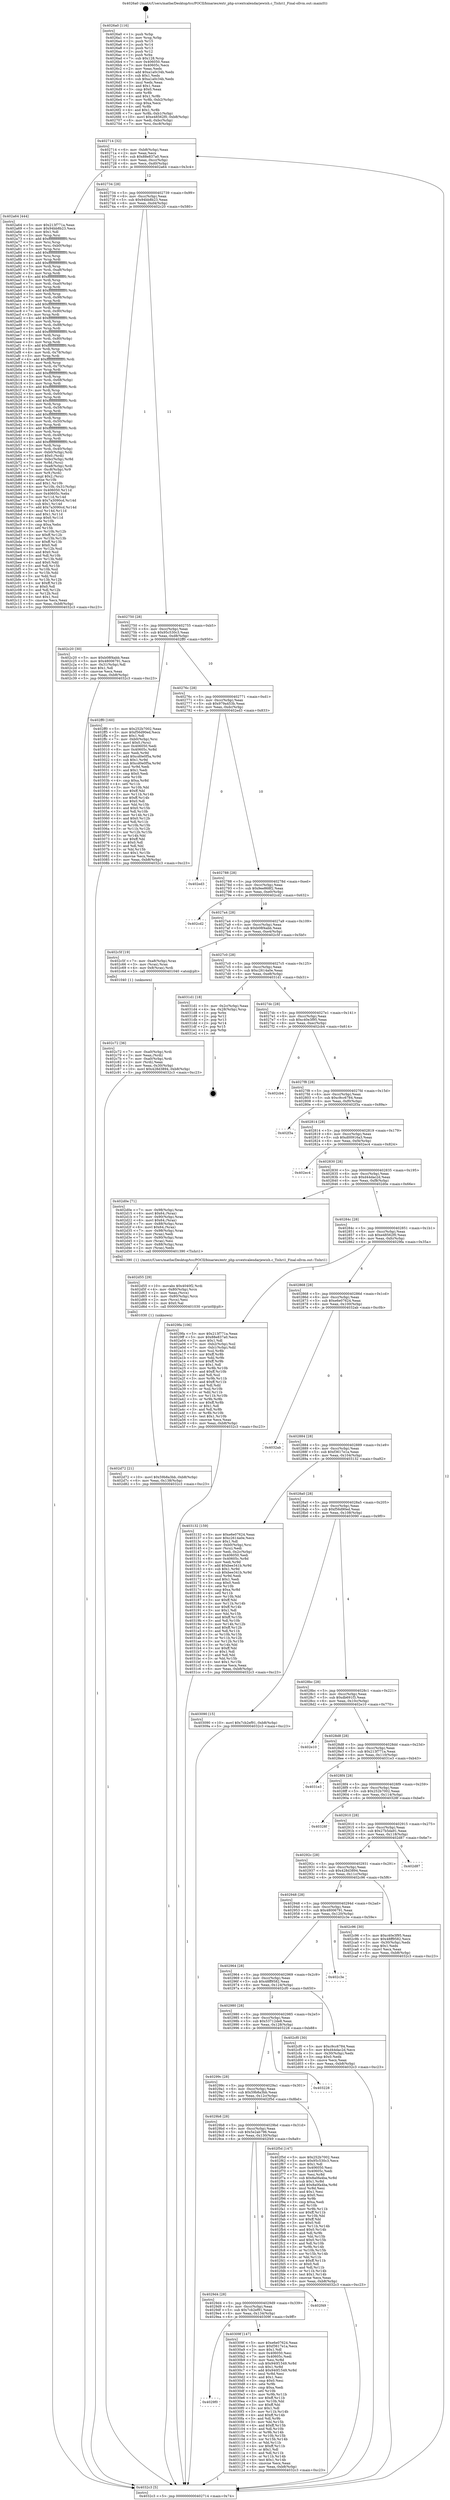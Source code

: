 digraph "0x4026a0" {
  label = "0x4026a0 (/mnt/c/Users/mathe/Desktop/tcc/POCII/binaries/extr_php-srcextcalendarjewish.c_Tishri1_Final-ollvm.out::main(0))"
  labelloc = "t"
  node[shape=record]

  Entry [label="",width=0.3,height=0.3,shape=circle,fillcolor=black,style=filled]
  "0x402714" [label="{
     0x402714 [32]\l
     | [instrs]\l
     &nbsp;&nbsp;0x402714 \<+6\>: mov -0xb8(%rbp),%eax\l
     &nbsp;&nbsp;0x40271a \<+2\>: mov %eax,%ecx\l
     &nbsp;&nbsp;0x40271c \<+6\>: sub $0x88e837a0,%ecx\l
     &nbsp;&nbsp;0x402722 \<+6\>: mov %eax,-0xcc(%rbp)\l
     &nbsp;&nbsp;0x402728 \<+6\>: mov %ecx,-0xd0(%rbp)\l
     &nbsp;&nbsp;0x40272e \<+6\>: je 0000000000402a64 \<main+0x3c4\>\l
  }"]
  "0x402a64" [label="{
     0x402a64 [444]\l
     | [instrs]\l
     &nbsp;&nbsp;0x402a64 \<+5\>: mov $0x213f771a,%eax\l
     &nbsp;&nbsp;0x402a69 \<+5\>: mov $0x94bb8b23,%ecx\l
     &nbsp;&nbsp;0x402a6e \<+2\>: mov $0x1,%dl\l
     &nbsp;&nbsp;0x402a70 \<+3\>: mov %rsp,%rsi\l
     &nbsp;&nbsp;0x402a73 \<+4\>: add $0xfffffffffffffff0,%rsi\l
     &nbsp;&nbsp;0x402a77 \<+3\>: mov %rsi,%rsp\l
     &nbsp;&nbsp;0x402a7a \<+7\>: mov %rsi,-0xb0(%rbp)\l
     &nbsp;&nbsp;0x402a81 \<+3\>: mov %rsp,%rsi\l
     &nbsp;&nbsp;0x402a84 \<+4\>: add $0xfffffffffffffff0,%rsi\l
     &nbsp;&nbsp;0x402a88 \<+3\>: mov %rsi,%rsp\l
     &nbsp;&nbsp;0x402a8b \<+3\>: mov %rsp,%rdi\l
     &nbsp;&nbsp;0x402a8e \<+4\>: add $0xfffffffffffffff0,%rdi\l
     &nbsp;&nbsp;0x402a92 \<+3\>: mov %rdi,%rsp\l
     &nbsp;&nbsp;0x402a95 \<+7\>: mov %rdi,-0xa8(%rbp)\l
     &nbsp;&nbsp;0x402a9c \<+3\>: mov %rsp,%rdi\l
     &nbsp;&nbsp;0x402a9f \<+4\>: add $0xfffffffffffffff0,%rdi\l
     &nbsp;&nbsp;0x402aa3 \<+3\>: mov %rdi,%rsp\l
     &nbsp;&nbsp;0x402aa6 \<+7\>: mov %rdi,-0xa0(%rbp)\l
     &nbsp;&nbsp;0x402aad \<+3\>: mov %rsp,%rdi\l
     &nbsp;&nbsp;0x402ab0 \<+4\>: add $0xfffffffffffffff0,%rdi\l
     &nbsp;&nbsp;0x402ab4 \<+3\>: mov %rdi,%rsp\l
     &nbsp;&nbsp;0x402ab7 \<+7\>: mov %rdi,-0x98(%rbp)\l
     &nbsp;&nbsp;0x402abe \<+3\>: mov %rsp,%rdi\l
     &nbsp;&nbsp;0x402ac1 \<+4\>: add $0xfffffffffffffff0,%rdi\l
     &nbsp;&nbsp;0x402ac5 \<+3\>: mov %rdi,%rsp\l
     &nbsp;&nbsp;0x402ac8 \<+7\>: mov %rdi,-0x90(%rbp)\l
     &nbsp;&nbsp;0x402acf \<+3\>: mov %rsp,%rdi\l
     &nbsp;&nbsp;0x402ad2 \<+4\>: add $0xfffffffffffffff0,%rdi\l
     &nbsp;&nbsp;0x402ad6 \<+3\>: mov %rdi,%rsp\l
     &nbsp;&nbsp;0x402ad9 \<+7\>: mov %rdi,-0x88(%rbp)\l
     &nbsp;&nbsp;0x402ae0 \<+3\>: mov %rsp,%rdi\l
     &nbsp;&nbsp;0x402ae3 \<+4\>: add $0xfffffffffffffff0,%rdi\l
     &nbsp;&nbsp;0x402ae7 \<+3\>: mov %rdi,%rsp\l
     &nbsp;&nbsp;0x402aea \<+4\>: mov %rdi,-0x80(%rbp)\l
     &nbsp;&nbsp;0x402aee \<+3\>: mov %rsp,%rdi\l
     &nbsp;&nbsp;0x402af1 \<+4\>: add $0xfffffffffffffff0,%rdi\l
     &nbsp;&nbsp;0x402af5 \<+3\>: mov %rdi,%rsp\l
     &nbsp;&nbsp;0x402af8 \<+4\>: mov %rdi,-0x78(%rbp)\l
     &nbsp;&nbsp;0x402afc \<+3\>: mov %rsp,%rdi\l
     &nbsp;&nbsp;0x402aff \<+4\>: add $0xfffffffffffffff0,%rdi\l
     &nbsp;&nbsp;0x402b03 \<+3\>: mov %rdi,%rsp\l
     &nbsp;&nbsp;0x402b06 \<+4\>: mov %rdi,-0x70(%rbp)\l
     &nbsp;&nbsp;0x402b0a \<+3\>: mov %rsp,%rdi\l
     &nbsp;&nbsp;0x402b0d \<+4\>: add $0xfffffffffffffff0,%rdi\l
     &nbsp;&nbsp;0x402b11 \<+3\>: mov %rdi,%rsp\l
     &nbsp;&nbsp;0x402b14 \<+4\>: mov %rdi,-0x68(%rbp)\l
     &nbsp;&nbsp;0x402b18 \<+3\>: mov %rsp,%rdi\l
     &nbsp;&nbsp;0x402b1b \<+4\>: add $0xfffffffffffffff0,%rdi\l
     &nbsp;&nbsp;0x402b1f \<+3\>: mov %rdi,%rsp\l
     &nbsp;&nbsp;0x402b22 \<+4\>: mov %rdi,-0x60(%rbp)\l
     &nbsp;&nbsp;0x402b26 \<+3\>: mov %rsp,%rdi\l
     &nbsp;&nbsp;0x402b29 \<+4\>: add $0xfffffffffffffff0,%rdi\l
     &nbsp;&nbsp;0x402b2d \<+3\>: mov %rdi,%rsp\l
     &nbsp;&nbsp;0x402b30 \<+4\>: mov %rdi,-0x58(%rbp)\l
     &nbsp;&nbsp;0x402b34 \<+3\>: mov %rsp,%rdi\l
     &nbsp;&nbsp;0x402b37 \<+4\>: add $0xfffffffffffffff0,%rdi\l
     &nbsp;&nbsp;0x402b3b \<+3\>: mov %rdi,%rsp\l
     &nbsp;&nbsp;0x402b3e \<+4\>: mov %rdi,-0x50(%rbp)\l
     &nbsp;&nbsp;0x402b42 \<+3\>: mov %rsp,%rdi\l
     &nbsp;&nbsp;0x402b45 \<+4\>: add $0xfffffffffffffff0,%rdi\l
     &nbsp;&nbsp;0x402b49 \<+3\>: mov %rdi,%rsp\l
     &nbsp;&nbsp;0x402b4c \<+4\>: mov %rdi,-0x48(%rbp)\l
     &nbsp;&nbsp;0x402b50 \<+3\>: mov %rsp,%rdi\l
     &nbsp;&nbsp;0x402b53 \<+4\>: add $0xfffffffffffffff0,%rdi\l
     &nbsp;&nbsp;0x402b57 \<+3\>: mov %rdi,%rsp\l
     &nbsp;&nbsp;0x402b5a \<+4\>: mov %rdi,-0x40(%rbp)\l
     &nbsp;&nbsp;0x402b5e \<+7\>: mov -0xb0(%rbp),%rdi\l
     &nbsp;&nbsp;0x402b65 \<+6\>: movl $0x0,(%rdi)\l
     &nbsp;&nbsp;0x402b6b \<+7\>: mov -0xbc(%rbp),%r8d\l
     &nbsp;&nbsp;0x402b72 \<+3\>: mov %r8d,(%rsi)\l
     &nbsp;&nbsp;0x402b75 \<+7\>: mov -0xa8(%rbp),%rdi\l
     &nbsp;&nbsp;0x402b7c \<+7\>: mov -0xc8(%rbp),%r9\l
     &nbsp;&nbsp;0x402b83 \<+3\>: mov %r9,(%rdi)\l
     &nbsp;&nbsp;0x402b86 \<+3\>: cmpl $0x2,(%rsi)\l
     &nbsp;&nbsp;0x402b89 \<+4\>: setne %r10b\l
     &nbsp;&nbsp;0x402b8d \<+4\>: and $0x1,%r10b\l
     &nbsp;&nbsp;0x402b91 \<+4\>: mov %r10b,-0x31(%rbp)\l
     &nbsp;&nbsp;0x402b95 \<+8\>: mov 0x406050,%r11d\l
     &nbsp;&nbsp;0x402b9d \<+7\>: mov 0x40605c,%ebx\l
     &nbsp;&nbsp;0x402ba4 \<+3\>: mov %r11d,%r14d\l
     &nbsp;&nbsp;0x402ba7 \<+7\>: sub $0x7a3090cd,%r14d\l
     &nbsp;&nbsp;0x402bae \<+4\>: sub $0x1,%r14d\l
     &nbsp;&nbsp;0x402bb2 \<+7\>: add $0x7a3090cd,%r14d\l
     &nbsp;&nbsp;0x402bb9 \<+4\>: imul %r14d,%r11d\l
     &nbsp;&nbsp;0x402bbd \<+4\>: and $0x1,%r11d\l
     &nbsp;&nbsp;0x402bc1 \<+4\>: cmp $0x0,%r11d\l
     &nbsp;&nbsp;0x402bc5 \<+4\>: sete %r10b\l
     &nbsp;&nbsp;0x402bc9 \<+3\>: cmp $0xa,%ebx\l
     &nbsp;&nbsp;0x402bcc \<+4\>: setl %r15b\l
     &nbsp;&nbsp;0x402bd0 \<+3\>: mov %r10b,%r12b\l
     &nbsp;&nbsp;0x402bd3 \<+4\>: xor $0xff,%r12b\l
     &nbsp;&nbsp;0x402bd7 \<+3\>: mov %r15b,%r13b\l
     &nbsp;&nbsp;0x402bda \<+4\>: xor $0xff,%r13b\l
     &nbsp;&nbsp;0x402bde \<+3\>: xor $0x0,%dl\l
     &nbsp;&nbsp;0x402be1 \<+3\>: mov %r12b,%sil\l
     &nbsp;&nbsp;0x402be4 \<+4\>: and $0x0,%sil\l
     &nbsp;&nbsp;0x402be8 \<+3\>: and %dl,%r10b\l
     &nbsp;&nbsp;0x402beb \<+3\>: mov %r13b,%dil\l
     &nbsp;&nbsp;0x402bee \<+4\>: and $0x0,%dil\l
     &nbsp;&nbsp;0x402bf2 \<+3\>: and %dl,%r15b\l
     &nbsp;&nbsp;0x402bf5 \<+3\>: or %r10b,%sil\l
     &nbsp;&nbsp;0x402bf8 \<+3\>: or %r15b,%dil\l
     &nbsp;&nbsp;0x402bfb \<+3\>: xor %dil,%sil\l
     &nbsp;&nbsp;0x402bfe \<+3\>: or %r13b,%r12b\l
     &nbsp;&nbsp;0x402c01 \<+4\>: xor $0xff,%r12b\l
     &nbsp;&nbsp;0x402c05 \<+3\>: or $0x0,%dl\l
     &nbsp;&nbsp;0x402c08 \<+3\>: and %dl,%r12b\l
     &nbsp;&nbsp;0x402c0b \<+3\>: or %r12b,%sil\l
     &nbsp;&nbsp;0x402c0e \<+4\>: test $0x1,%sil\l
     &nbsp;&nbsp;0x402c12 \<+3\>: cmovne %ecx,%eax\l
     &nbsp;&nbsp;0x402c15 \<+6\>: mov %eax,-0xb8(%rbp)\l
     &nbsp;&nbsp;0x402c1b \<+5\>: jmp 00000000004032c3 \<main+0xc23\>\l
  }"]
  "0x402734" [label="{
     0x402734 [28]\l
     | [instrs]\l
     &nbsp;&nbsp;0x402734 \<+5\>: jmp 0000000000402739 \<main+0x99\>\l
     &nbsp;&nbsp;0x402739 \<+6\>: mov -0xcc(%rbp),%eax\l
     &nbsp;&nbsp;0x40273f \<+5\>: sub $0x94bb8b23,%eax\l
     &nbsp;&nbsp;0x402744 \<+6\>: mov %eax,-0xd4(%rbp)\l
     &nbsp;&nbsp;0x40274a \<+6\>: je 0000000000402c20 \<main+0x580\>\l
  }"]
  Exit [label="",width=0.3,height=0.3,shape=circle,fillcolor=black,style=filled,peripheries=2]
  "0x402c20" [label="{
     0x402c20 [30]\l
     | [instrs]\l
     &nbsp;&nbsp;0x402c20 \<+5\>: mov $0xb08f4abb,%eax\l
     &nbsp;&nbsp;0x402c25 \<+5\>: mov $0x48006791,%ecx\l
     &nbsp;&nbsp;0x402c2a \<+3\>: mov -0x31(%rbp),%dl\l
     &nbsp;&nbsp;0x402c2d \<+3\>: test $0x1,%dl\l
     &nbsp;&nbsp;0x402c30 \<+3\>: cmovne %ecx,%eax\l
     &nbsp;&nbsp;0x402c33 \<+6\>: mov %eax,-0xb8(%rbp)\l
     &nbsp;&nbsp;0x402c39 \<+5\>: jmp 00000000004032c3 \<main+0xc23\>\l
  }"]
  "0x402750" [label="{
     0x402750 [28]\l
     | [instrs]\l
     &nbsp;&nbsp;0x402750 \<+5\>: jmp 0000000000402755 \<main+0xb5\>\l
     &nbsp;&nbsp;0x402755 \<+6\>: mov -0xcc(%rbp),%eax\l
     &nbsp;&nbsp;0x40275b \<+5\>: sub $0x95c530c3,%eax\l
     &nbsp;&nbsp;0x402760 \<+6\>: mov %eax,-0xd8(%rbp)\l
     &nbsp;&nbsp;0x402766 \<+6\>: je 0000000000402ff0 \<main+0x950\>\l
  }"]
  "0x4029f0" [label="{
     0x4029f0\l
  }", style=dashed]
  "0x402ff0" [label="{
     0x402ff0 [160]\l
     | [instrs]\l
     &nbsp;&nbsp;0x402ff0 \<+5\>: mov $0x252b7002,%eax\l
     &nbsp;&nbsp;0x402ff5 \<+5\>: mov $0xf56d90ed,%ecx\l
     &nbsp;&nbsp;0x402ffa \<+2\>: mov $0x1,%dl\l
     &nbsp;&nbsp;0x402ffc \<+7\>: mov -0xb0(%rbp),%rsi\l
     &nbsp;&nbsp;0x403003 \<+6\>: movl $0x0,(%rsi)\l
     &nbsp;&nbsp;0x403009 \<+7\>: mov 0x406050,%edi\l
     &nbsp;&nbsp;0x403010 \<+8\>: mov 0x40605c,%r8d\l
     &nbsp;&nbsp;0x403018 \<+3\>: mov %edi,%r9d\l
     &nbsp;&nbsp;0x40301b \<+7\>: add $0xcd0e0f5a,%r9d\l
     &nbsp;&nbsp;0x403022 \<+4\>: sub $0x1,%r9d\l
     &nbsp;&nbsp;0x403026 \<+7\>: sub $0xcd0e0f5a,%r9d\l
     &nbsp;&nbsp;0x40302d \<+4\>: imul %r9d,%edi\l
     &nbsp;&nbsp;0x403031 \<+3\>: and $0x1,%edi\l
     &nbsp;&nbsp;0x403034 \<+3\>: cmp $0x0,%edi\l
     &nbsp;&nbsp;0x403037 \<+4\>: sete %r10b\l
     &nbsp;&nbsp;0x40303b \<+4\>: cmp $0xa,%r8d\l
     &nbsp;&nbsp;0x40303f \<+4\>: setl %r11b\l
     &nbsp;&nbsp;0x403043 \<+3\>: mov %r10b,%bl\l
     &nbsp;&nbsp;0x403046 \<+3\>: xor $0xff,%bl\l
     &nbsp;&nbsp;0x403049 \<+3\>: mov %r11b,%r14b\l
     &nbsp;&nbsp;0x40304c \<+4\>: xor $0xff,%r14b\l
     &nbsp;&nbsp;0x403050 \<+3\>: xor $0x0,%dl\l
     &nbsp;&nbsp;0x403053 \<+3\>: mov %bl,%r15b\l
     &nbsp;&nbsp;0x403056 \<+4\>: and $0x0,%r15b\l
     &nbsp;&nbsp;0x40305a \<+3\>: and %dl,%r10b\l
     &nbsp;&nbsp;0x40305d \<+3\>: mov %r14b,%r12b\l
     &nbsp;&nbsp;0x403060 \<+4\>: and $0x0,%r12b\l
     &nbsp;&nbsp;0x403064 \<+3\>: and %dl,%r11b\l
     &nbsp;&nbsp;0x403067 \<+3\>: or %r10b,%r15b\l
     &nbsp;&nbsp;0x40306a \<+3\>: or %r11b,%r12b\l
     &nbsp;&nbsp;0x40306d \<+3\>: xor %r12b,%r15b\l
     &nbsp;&nbsp;0x403070 \<+3\>: or %r14b,%bl\l
     &nbsp;&nbsp;0x403073 \<+3\>: xor $0xff,%bl\l
     &nbsp;&nbsp;0x403076 \<+3\>: or $0x0,%dl\l
     &nbsp;&nbsp;0x403079 \<+2\>: and %dl,%bl\l
     &nbsp;&nbsp;0x40307b \<+3\>: or %bl,%r15b\l
     &nbsp;&nbsp;0x40307e \<+4\>: test $0x1,%r15b\l
     &nbsp;&nbsp;0x403082 \<+3\>: cmovne %ecx,%eax\l
     &nbsp;&nbsp;0x403085 \<+6\>: mov %eax,-0xb8(%rbp)\l
     &nbsp;&nbsp;0x40308b \<+5\>: jmp 00000000004032c3 \<main+0xc23\>\l
  }"]
  "0x40276c" [label="{
     0x40276c [28]\l
     | [instrs]\l
     &nbsp;&nbsp;0x40276c \<+5\>: jmp 0000000000402771 \<main+0xd1\>\l
     &nbsp;&nbsp;0x402771 \<+6\>: mov -0xcc(%rbp),%eax\l
     &nbsp;&nbsp;0x402777 \<+5\>: sub $0x979a453b,%eax\l
     &nbsp;&nbsp;0x40277c \<+6\>: mov %eax,-0xdc(%rbp)\l
     &nbsp;&nbsp;0x402782 \<+6\>: je 0000000000402ed3 \<main+0x833\>\l
  }"]
  "0x40309f" [label="{
     0x40309f [147]\l
     | [instrs]\l
     &nbsp;&nbsp;0x40309f \<+5\>: mov $0xe6e07624,%eax\l
     &nbsp;&nbsp;0x4030a4 \<+5\>: mov $0xf3617e1a,%ecx\l
     &nbsp;&nbsp;0x4030a9 \<+2\>: mov $0x1,%dl\l
     &nbsp;&nbsp;0x4030ab \<+7\>: mov 0x406050,%esi\l
     &nbsp;&nbsp;0x4030b2 \<+7\>: mov 0x40605c,%edi\l
     &nbsp;&nbsp;0x4030b9 \<+3\>: mov %esi,%r8d\l
     &nbsp;&nbsp;0x4030bc \<+7\>: sub $0x940f1549,%r8d\l
     &nbsp;&nbsp;0x4030c3 \<+4\>: sub $0x1,%r8d\l
     &nbsp;&nbsp;0x4030c7 \<+7\>: add $0x940f1549,%r8d\l
     &nbsp;&nbsp;0x4030ce \<+4\>: imul %r8d,%esi\l
     &nbsp;&nbsp;0x4030d2 \<+3\>: and $0x1,%esi\l
     &nbsp;&nbsp;0x4030d5 \<+3\>: cmp $0x0,%esi\l
     &nbsp;&nbsp;0x4030d8 \<+4\>: sete %r9b\l
     &nbsp;&nbsp;0x4030dc \<+3\>: cmp $0xa,%edi\l
     &nbsp;&nbsp;0x4030df \<+4\>: setl %r10b\l
     &nbsp;&nbsp;0x4030e3 \<+3\>: mov %r9b,%r11b\l
     &nbsp;&nbsp;0x4030e6 \<+4\>: xor $0xff,%r11b\l
     &nbsp;&nbsp;0x4030ea \<+3\>: mov %r10b,%bl\l
     &nbsp;&nbsp;0x4030ed \<+3\>: xor $0xff,%bl\l
     &nbsp;&nbsp;0x4030f0 \<+3\>: xor $0x1,%dl\l
     &nbsp;&nbsp;0x4030f3 \<+3\>: mov %r11b,%r14b\l
     &nbsp;&nbsp;0x4030f6 \<+4\>: and $0xff,%r14b\l
     &nbsp;&nbsp;0x4030fa \<+3\>: and %dl,%r9b\l
     &nbsp;&nbsp;0x4030fd \<+3\>: mov %bl,%r15b\l
     &nbsp;&nbsp;0x403100 \<+4\>: and $0xff,%r15b\l
     &nbsp;&nbsp;0x403104 \<+3\>: and %dl,%r10b\l
     &nbsp;&nbsp;0x403107 \<+3\>: or %r9b,%r14b\l
     &nbsp;&nbsp;0x40310a \<+3\>: or %r10b,%r15b\l
     &nbsp;&nbsp;0x40310d \<+3\>: xor %r15b,%r14b\l
     &nbsp;&nbsp;0x403110 \<+3\>: or %bl,%r11b\l
     &nbsp;&nbsp;0x403113 \<+4\>: xor $0xff,%r11b\l
     &nbsp;&nbsp;0x403117 \<+3\>: or $0x1,%dl\l
     &nbsp;&nbsp;0x40311a \<+3\>: and %dl,%r11b\l
     &nbsp;&nbsp;0x40311d \<+3\>: or %r11b,%r14b\l
     &nbsp;&nbsp;0x403120 \<+4\>: test $0x1,%r14b\l
     &nbsp;&nbsp;0x403124 \<+3\>: cmovne %ecx,%eax\l
     &nbsp;&nbsp;0x403127 \<+6\>: mov %eax,-0xb8(%rbp)\l
     &nbsp;&nbsp;0x40312d \<+5\>: jmp 00000000004032c3 \<main+0xc23\>\l
  }"]
  "0x402ed3" [label="{
     0x402ed3\l
  }", style=dashed]
  "0x402788" [label="{
     0x402788 [28]\l
     | [instrs]\l
     &nbsp;&nbsp;0x402788 \<+5\>: jmp 000000000040278d \<main+0xed\>\l
     &nbsp;&nbsp;0x40278d \<+6\>: mov -0xcc(%rbp),%eax\l
     &nbsp;&nbsp;0x402793 \<+5\>: sub $0x9ee868f2,%eax\l
     &nbsp;&nbsp;0x402798 \<+6\>: mov %eax,-0xe0(%rbp)\l
     &nbsp;&nbsp;0x40279e \<+6\>: je 0000000000402cd2 \<main+0x632\>\l
  }"]
  "0x4029d4" [label="{
     0x4029d4 [28]\l
     | [instrs]\l
     &nbsp;&nbsp;0x4029d4 \<+5\>: jmp 00000000004029d9 \<main+0x339\>\l
     &nbsp;&nbsp;0x4029d9 \<+6\>: mov -0xcc(%rbp),%eax\l
     &nbsp;&nbsp;0x4029df \<+5\>: sub $0x7cb2ef91,%eax\l
     &nbsp;&nbsp;0x4029e4 \<+6\>: mov %eax,-0x134(%rbp)\l
     &nbsp;&nbsp;0x4029ea \<+6\>: je 000000000040309f \<main+0x9ff\>\l
  }"]
  "0x402cd2" [label="{
     0x402cd2\l
  }", style=dashed]
  "0x4027a4" [label="{
     0x4027a4 [28]\l
     | [instrs]\l
     &nbsp;&nbsp;0x4027a4 \<+5\>: jmp 00000000004027a9 \<main+0x109\>\l
     &nbsp;&nbsp;0x4027a9 \<+6\>: mov -0xcc(%rbp),%eax\l
     &nbsp;&nbsp;0x4027af \<+5\>: sub $0xb08f4abb,%eax\l
     &nbsp;&nbsp;0x4027b4 \<+6\>: mov %eax,-0xe4(%rbp)\l
     &nbsp;&nbsp;0x4027ba \<+6\>: je 0000000000402c5f \<main+0x5bf\>\l
  }"]
  "0x402f49" [label="{
     0x402f49\l
  }", style=dashed]
  "0x402c5f" [label="{
     0x402c5f [19]\l
     | [instrs]\l
     &nbsp;&nbsp;0x402c5f \<+7\>: mov -0xa8(%rbp),%rax\l
     &nbsp;&nbsp;0x402c66 \<+3\>: mov (%rax),%rax\l
     &nbsp;&nbsp;0x402c69 \<+4\>: mov 0x8(%rax),%rdi\l
     &nbsp;&nbsp;0x402c6d \<+5\>: call 0000000000401040 \<atoi@plt\>\l
     | [calls]\l
     &nbsp;&nbsp;0x401040 \{1\} (unknown)\l
  }"]
  "0x4027c0" [label="{
     0x4027c0 [28]\l
     | [instrs]\l
     &nbsp;&nbsp;0x4027c0 \<+5\>: jmp 00000000004027c5 \<main+0x125\>\l
     &nbsp;&nbsp;0x4027c5 \<+6\>: mov -0xcc(%rbp),%eax\l
     &nbsp;&nbsp;0x4027cb \<+5\>: sub $0xc2614a0e,%eax\l
     &nbsp;&nbsp;0x4027d0 \<+6\>: mov %eax,-0xe8(%rbp)\l
     &nbsp;&nbsp;0x4027d6 \<+6\>: je 00000000004031d1 \<main+0xb31\>\l
  }"]
  "0x4029b8" [label="{
     0x4029b8 [28]\l
     | [instrs]\l
     &nbsp;&nbsp;0x4029b8 \<+5\>: jmp 00000000004029bd \<main+0x31d\>\l
     &nbsp;&nbsp;0x4029bd \<+6\>: mov -0xcc(%rbp),%eax\l
     &nbsp;&nbsp;0x4029c3 \<+5\>: sub $0x5e2ab796,%eax\l
     &nbsp;&nbsp;0x4029c8 \<+6\>: mov %eax,-0x130(%rbp)\l
     &nbsp;&nbsp;0x4029ce \<+6\>: je 0000000000402f49 \<main+0x8a9\>\l
  }"]
  "0x4031d1" [label="{
     0x4031d1 [18]\l
     | [instrs]\l
     &nbsp;&nbsp;0x4031d1 \<+3\>: mov -0x2c(%rbp),%eax\l
     &nbsp;&nbsp;0x4031d4 \<+4\>: lea -0x28(%rbp),%rsp\l
     &nbsp;&nbsp;0x4031d8 \<+1\>: pop %rbx\l
     &nbsp;&nbsp;0x4031d9 \<+2\>: pop %r12\l
     &nbsp;&nbsp;0x4031db \<+2\>: pop %r13\l
     &nbsp;&nbsp;0x4031dd \<+2\>: pop %r14\l
     &nbsp;&nbsp;0x4031df \<+2\>: pop %r15\l
     &nbsp;&nbsp;0x4031e1 \<+1\>: pop %rbp\l
     &nbsp;&nbsp;0x4031e2 \<+1\>: ret\l
  }"]
  "0x4027dc" [label="{
     0x4027dc [28]\l
     | [instrs]\l
     &nbsp;&nbsp;0x4027dc \<+5\>: jmp 00000000004027e1 \<main+0x141\>\l
     &nbsp;&nbsp;0x4027e1 \<+6\>: mov -0xcc(%rbp),%eax\l
     &nbsp;&nbsp;0x4027e7 \<+5\>: sub $0xc40e3f95,%eax\l
     &nbsp;&nbsp;0x4027ec \<+6\>: mov %eax,-0xec(%rbp)\l
     &nbsp;&nbsp;0x4027f2 \<+6\>: je 0000000000402cb4 \<main+0x614\>\l
  }"]
  "0x402f5d" [label="{
     0x402f5d [147]\l
     | [instrs]\l
     &nbsp;&nbsp;0x402f5d \<+5\>: mov $0x252b7002,%eax\l
     &nbsp;&nbsp;0x402f62 \<+5\>: mov $0x95c530c3,%ecx\l
     &nbsp;&nbsp;0x402f67 \<+2\>: mov $0x1,%dl\l
     &nbsp;&nbsp;0x402f69 \<+7\>: mov 0x406050,%esi\l
     &nbsp;&nbsp;0x402f70 \<+7\>: mov 0x40605c,%edi\l
     &nbsp;&nbsp;0x402f77 \<+3\>: mov %esi,%r8d\l
     &nbsp;&nbsp;0x402f7a \<+7\>: sub $0x8a0fa4ba,%r8d\l
     &nbsp;&nbsp;0x402f81 \<+4\>: sub $0x1,%r8d\l
     &nbsp;&nbsp;0x402f85 \<+7\>: add $0x8a0fa4ba,%r8d\l
     &nbsp;&nbsp;0x402f8c \<+4\>: imul %r8d,%esi\l
     &nbsp;&nbsp;0x402f90 \<+3\>: and $0x1,%esi\l
     &nbsp;&nbsp;0x402f93 \<+3\>: cmp $0x0,%esi\l
     &nbsp;&nbsp;0x402f96 \<+4\>: sete %r9b\l
     &nbsp;&nbsp;0x402f9a \<+3\>: cmp $0xa,%edi\l
     &nbsp;&nbsp;0x402f9d \<+4\>: setl %r10b\l
     &nbsp;&nbsp;0x402fa1 \<+3\>: mov %r9b,%r11b\l
     &nbsp;&nbsp;0x402fa4 \<+4\>: xor $0xff,%r11b\l
     &nbsp;&nbsp;0x402fa8 \<+3\>: mov %r10b,%bl\l
     &nbsp;&nbsp;0x402fab \<+3\>: xor $0xff,%bl\l
     &nbsp;&nbsp;0x402fae \<+3\>: xor $0x0,%dl\l
     &nbsp;&nbsp;0x402fb1 \<+3\>: mov %r11b,%r14b\l
     &nbsp;&nbsp;0x402fb4 \<+4\>: and $0x0,%r14b\l
     &nbsp;&nbsp;0x402fb8 \<+3\>: and %dl,%r9b\l
     &nbsp;&nbsp;0x402fbb \<+3\>: mov %bl,%r15b\l
     &nbsp;&nbsp;0x402fbe \<+4\>: and $0x0,%r15b\l
     &nbsp;&nbsp;0x402fc2 \<+3\>: and %dl,%r10b\l
     &nbsp;&nbsp;0x402fc5 \<+3\>: or %r9b,%r14b\l
     &nbsp;&nbsp;0x402fc8 \<+3\>: or %r10b,%r15b\l
     &nbsp;&nbsp;0x402fcb \<+3\>: xor %r15b,%r14b\l
     &nbsp;&nbsp;0x402fce \<+3\>: or %bl,%r11b\l
     &nbsp;&nbsp;0x402fd1 \<+4\>: xor $0xff,%r11b\l
     &nbsp;&nbsp;0x402fd5 \<+3\>: or $0x0,%dl\l
     &nbsp;&nbsp;0x402fd8 \<+3\>: and %dl,%r11b\l
     &nbsp;&nbsp;0x402fdb \<+3\>: or %r11b,%r14b\l
     &nbsp;&nbsp;0x402fde \<+4\>: test $0x1,%r14b\l
     &nbsp;&nbsp;0x402fe2 \<+3\>: cmovne %ecx,%eax\l
     &nbsp;&nbsp;0x402fe5 \<+6\>: mov %eax,-0xb8(%rbp)\l
     &nbsp;&nbsp;0x402feb \<+5\>: jmp 00000000004032c3 \<main+0xc23\>\l
  }"]
  "0x402cb4" [label="{
     0x402cb4\l
  }", style=dashed]
  "0x4027f8" [label="{
     0x4027f8 [28]\l
     | [instrs]\l
     &nbsp;&nbsp;0x4027f8 \<+5\>: jmp 00000000004027fd \<main+0x15d\>\l
     &nbsp;&nbsp;0x4027fd \<+6\>: mov -0xcc(%rbp),%eax\l
     &nbsp;&nbsp;0x402803 \<+5\>: sub $0xc9cc6784,%eax\l
     &nbsp;&nbsp;0x402808 \<+6\>: mov %eax,-0xf0(%rbp)\l
     &nbsp;&nbsp;0x40280e \<+6\>: je 0000000000402f3a \<main+0x89a\>\l
  }"]
  "0x40299c" [label="{
     0x40299c [28]\l
     | [instrs]\l
     &nbsp;&nbsp;0x40299c \<+5\>: jmp 00000000004029a1 \<main+0x301\>\l
     &nbsp;&nbsp;0x4029a1 \<+6\>: mov -0xcc(%rbp),%eax\l
     &nbsp;&nbsp;0x4029a7 \<+5\>: sub $0x59b8a3bb,%eax\l
     &nbsp;&nbsp;0x4029ac \<+6\>: mov %eax,-0x12c(%rbp)\l
     &nbsp;&nbsp;0x4029b2 \<+6\>: je 0000000000402f5d \<main+0x8bd\>\l
  }"]
  "0x402f3a" [label="{
     0x402f3a\l
  }", style=dashed]
  "0x402814" [label="{
     0x402814 [28]\l
     | [instrs]\l
     &nbsp;&nbsp;0x402814 \<+5\>: jmp 0000000000402819 \<main+0x179\>\l
     &nbsp;&nbsp;0x402819 \<+6\>: mov -0xcc(%rbp),%eax\l
     &nbsp;&nbsp;0x40281f \<+5\>: sub $0xd00916a3,%eax\l
     &nbsp;&nbsp;0x402824 \<+6\>: mov %eax,-0xf4(%rbp)\l
     &nbsp;&nbsp;0x40282a \<+6\>: je 0000000000402ec4 \<main+0x824\>\l
  }"]
  "0x403228" [label="{
     0x403228\l
  }", style=dashed]
  "0x402ec4" [label="{
     0x402ec4\l
  }", style=dashed]
  "0x402830" [label="{
     0x402830 [28]\l
     | [instrs]\l
     &nbsp;&nbsp;0x402830 \<+5\>: jmp 0000000000402835 \<main+0x195\>\l
     &nbsp;&nbsp;0x402835 \<+6\>: mov -0xcc(%rbp),%eax\l
     &nbsp;&nbsp;0x40283b \<+5\>: sub $0xd44dac2d,%eax\l
     &nbsp;&nbsp;0x402840 \<+6\>: mov %eax,-0xf8(%rbp)\l
     &nbsp;&nbsp;0x402846 \<+6\>: je 0000000000402d0e \<main+0x66e\>\l
  }"]
  "0x402d72" [label="{
     0x402d72 [21]\l
     | [instrs]\l
     &nbsp;&nbsp;0x402d72 \<+10\>: movl $0x59b8a3bb,-0xb8(%rbp)\l
     &nbsp;&nbsp;0x402d7c \<+6\>: mov %eax,-0x138(%rbp)\l
     &nbsp;&nbsp;0x402d82 \<+5\>: jmp 00000000004032c3 \<main+0xc23\>\l
  }"]
  "0x402d0e" [label="{
     0x402d0e [71]\l
     | [instrs]\l
     &nbsp;&nbsp;0x402d0e \<+7\>: mov -0x98(%rbp),%rax\l
     &nbsp;&nbsp;0x402d15 \<+6\>: movl $0x64,(%rax)\l
     &nbsp;&nbsp;0x402d1b \<+7\>: mov -0x90(%rbp),%rax\l
     &nbsp;&nbsp;0x402d22 \<+6\>: movl $0x64,(%rax)\l
     &nbsp;&nbsp;0x402d28 \<+7\>: mov -0x88(%rbp),%rax\l
     &nbsp;&nbsp;0x402d2f \<+6\>: movl $0x64,(%rax)\l
     &nbsp;&nbsp;0x402d35 \<+7\>: mov -0x98(%rbp),%rax\l
     &nbsp;&nbsp;0x402d3c \<+2\>: mov (%rax),%edi\l
     &nbsp;&nbsp;0x402d3e \<+7\>: mov -0x90(%rbp),%rax\l
     &nbsp;&nbsp;0x402d45 \<+2\>: mov (%rax),%esi\l
     &nbsp;&nbsp;0x402d47 \<+7\>: mov -0x88(%rbp),%rax\l
     &nbsp;&nbsp;0x402d4e \<+2\>: mov (%rax),%edx\l
     &nbsp;&nbsp;0x402d50 \<+5\>: call 0000000000401390 \<Tishri1\>\l
     | [calls]\l
     &nbsp;&nbsp;0x401390 \{1\} (/mnt/c/Users/mathe/Desktop/tcc/POCII/binaries/extr_php-srcextcalendarjewish.c_Tishri1_Final-ollvm.out::Tishri1)\l
  }"]
  "0x40284c" [label="{
     0x40284c [28]\l
     | [instrs]\l
     &nbsp;&nbsp;0x40284c \<+5\>: jmp 0000000000402851 \<main+0x1b1\>\l
     &nbsp;&nbsp;0x402851 \<+6\>: mov -0xcc(%rbp),%eax\l
     &nbsp;&nbsp;0x402857 \<+5\>: sub $0xe48562f0,%eax\l
     &nbsp;&nbsp;0x40285c \<+6\>: mov %eax,-0xfc(%rbp)\l
     &nbsp;&nbsp;0x402862 \<+6\>: je 00000000004029fa \<main+0x35a\>\l
  }"]
  "0x402d55" [label="{
     0x402d55 [29]\l
     | [instrs]\l
     &nbsp;&nbsp;0x402d55 \<+10\>: movabs $0x4040f2,%rdi\l
     &nbsp;&nbsp;0x402d5f \<+4\>: mov -0x80(%rbp),%rcx\l
     &nbsp;&nbsp;0x402d63 \<+2\>: mov %eax,(%rcx)\l
     &nbsp;&nbsp;0x402d65 \<+4\>: mov -0x80(%rbp),%rcx\l
     &nbsp;&nbsp;0x402d69 \<+2\>: mov (%rcx),%esi\l
     &nbsp;&nbsp;0x402d6b \<+2\>: mov $0x0,%al\l
     &nbsp;&nbsp;0x402d6d \<+5\>: call 0000000000401030 \<printf@plt\>\l
     | [calls]\l
     &nbsp;&nbsp;0x401030 \{1\} (unknown)\l
  }"]
  "0x4029fa" [label="{
     0x4029fa [106]\l
     | [instrs]\l
     &nbsp;&nbsp;0x4029fa \<+5\>: mov $0x213f771a,%eax\l
     &nbsp;&nbsp;0x4029ff \<+5\>: mov $0x88e837a0,%ecx\l
     &nbsp;&nbsp;0x402a04 \<+2\>: mov $0x1,%dl\l
     &nbsp;&nbsp;0x402a06 \<+7\>: mov -0xb2(%rbp),%sil\l
     &nbsp;&nbsp;0x402a0d \<+7\>: mov -0xb1(%rbp),%dil\l
     &nbsp;&nbsp;0x402a14 \<+3\>: mov %sil,%r8b\l
     &nbsp;&nbsp;0x402a17 \<+4\>: xor $0xff,%r8b\l
     &nbsp;&nbsp;0x402a1b \<+3\>: mov %dil,%r9b\l
     &nbsp;&nbsp;0x402a1e \<+4\>: xor $0xff,%r9b\l
     &nbsp;&nbsp;0x402a22 \<+3\>: xor $0x1,%dl\l
     &nbsp;&nbsp;0x402a25 \<+3\>: mov %r8b,%r10b\l
     &nbsp;&nbsp;0x402a28 \<+4\>: and $0xff,%r10b\l
     &nbsp;&nbsp;0x402a2c \<+3\>: and %dl,%sil\l
     &nbsp;&nbsp;0x402a2f \<+3\>: mov %r9b,%r11b\l
     &nbsp;&nbsp;0x402a32 \<+4\>: and $0xff,%r11b\l
     &nbsp;&nbsp;0x402a36 \<+3\>: and %dl,%dil\l
     &nbsp;&nbsp;0x402a39 \<+3\>: or %sil,%r10b\l
     &nbsp;&nbsp;0x402a3c \<+3\>: or %dil,%r11b\l
     &nbsp;&nbsp;0x402a3f \<+3\>: xor %r11b,%r10b\l
     &nbsp;&nbsp;0x402a42 \<+3\>: or %r9b,%r8b\l
     &nbsp;&nbsp;0x402a45 \<+4\>: xor $0xff,%r8b\l
     &nbsp;&nbsp;0x402a49 \<+3\>: or $0x1,%dl\l
     &nbsp;&nbsp;0x402a4c \<+3\>: and %dl,%r8b\l
     &nbsp;&nbsp;0x402a4f \<+3\>: or %r8b,%r10b\l
     &nbsp;&nbsp;0x402a52 \<+4\>: test $0x1,%r10b\l
     &nbsp;&nbsp;0x402a56 \<+3\>: cmovne %ecx,%eax\l
     &nbsp;&nbsp;0x402a59 \<+6\>: mov %eax,-0xb8(%rbp)\l
     &nbsp;&nbsp;0x402a5f \<+5\>: jmp 00000000004032c3 \<main+0xc23\>\l
  }"]
  "0x402868" [label="{
     0x402868 [28]\l
     | [instrs]\l
     &nbsp;&nbsp;0x402868 \<+5\>: jmp 000000000040286d \<main+0x1cd\>\l
     &nbsp;&nbsp;0x40286d \<+6\>: mov -0xcc(%rbp),%eax\l
     &nbsp;&nbsp;0x402873 \<+5\>: sub $0xe6e07624,%eax\l
     &nbsp;&nbsp;0x402878 \<+6\>: mov %eax,-0x100(%rbp)\l
     &nbsp;&nbsp;0x40287e \<+6\>: je 00000000004032ab \<main+0xc0b\>\l
  }"]
  "0x4032c3" [label="{
     0x4032c3 [5]\l
     | [instrs]\l
     &nbsp;&nbsp;0x4032c3 \<+5\>: jmp 0000000000402714 \<main+0x74\>\l
  }"]
  "0x4026a0" [label="{
     0x4026a0 [116]\l
     | [instrs]\l
     &nbsp;&nbsp;0x4026a0 \<+1\>: push %rbp\l
     &nbsp;&nbsp;0x4026a1 \<+3\>: mov %rsp,%rbp\l
     &nbsp;&nbsp;0x4026a4 \<+2\>: push %r15\l
     &nbsp;&nbsp;0x4026a6 \<+2\>: push %r14\l
     &nbsp;&nbsp;0x4026a8 \<+2\>: push %r13\l
     &nbsp;&nbsp;0x4026aa \<+2\>: push %r12\l
     &nbsp;&nbsp;0x4026ac \<+1\>: push %rbx\l
     &nbsp;&nbsp;0x4026ad \<+7\>: sub $0x128,%rsp\l
     &nbsp;&nbsp;0x4026b4 \<+7\>: mov 0x406050,%eax\l
     &nbsp;&nbsp;0x4026bb \<+7\>: mov 0x40605c,%ecx\l
     &nbsp;&nbsp;0x4026c2 \<+2\>: mov %eax,%edx\l
     &nbsp;&nbsp;0x4026c4 \<+6\>: add $0xa1a0c34b,%edx\l
     &nbsp;&nbsp;0x4026ca \<+3\>: sub $0x1,%edx\l
     &nbsp;&nbsp;0x4026cd \<+6\>: sub $0xa1a0c34b,%edx\l
     &nbsp;&nbsp;0x4026d3 \<+3\>: imul %edx,%eax\l
     &nbsp;&nbsp;0x4026d6 \<+3\>: and $0x1,%eax\l
     &nbsp;&nbsp;0x4026d9 \<+3\>: cmp $0x0,%eax\l
     &nbsp;&nbsp;0x4026dc \<+4\>: sete %r8b\l
     &nbsp;&nbsp;0x4026e0 \<+4\>: and $0x1,%r8b\l
     &nbsp;&nbsp;0x4026e4 \<+7\>: mov %r8b,-0xb2(%rbp)\l
     &nbsp;&nbsp;0x4026eb \<+3\>: cmp $0xa,%ecx\l
     &nbsp;&nbsp;0x4026ee \<+4\>: setl %r8b\l
     &nbsp;&nbsp;0x4026f2 \<+4\>: and $0x1,%r8b\l
     &nbsp;&nbsp;0x4026f6 \<+7\>: mov %r8b,-0xb1(%rbp)\l
     &nbsp;&nbsp;0x4026fd \<+10\>: movl $0xe48562f0,-0xb8(%rbp)\l
     &nbsp;&nbsp;0x402707 \<+6\>: mov %edi,-0xbc(%rbp)\l
     &nbsp;&nbsp;0x40270d \<+7\>: mov %rsi,-0xc8(%rbp)\l
  }"]
  "0x402980" [label="{
     0x402980 [28]\l
     | [instrs]\l
     &nbsp;&nbsp;0x402980 \<+5\>: jmp 0000000000402985 \<main+0x2e5\>\l
     &nbsp;&nbsp;0x402985 \<+6\>: mov -0xcc(%rbp),%eax\l
     &nbsp;&nbsp;0x40298b \<+5\>: sub $0x53712de8,%eax\l
     &nbsp;&nbsp;0x402990 \<+6\>: mov %eax,-0x128(%rbp)\l
     &nbsp;&nbsp;0x402996 \<+6\>: je 0000000000403228 \<main+0xb88\>\l
  }"]
  "0x402c72" [label="{
     0x402c72 [36]\l
     | [instrs]\l
     &nbsp;&nbsp;0x402c72 \<+7\>: mov -0xa0(%rbp),%rdi\l
     &nbsp;&nbsp;0x402c79 \<+2\>: mov %eax,(%rdi)\l
     &nbsp;&nbsp;0x402c7b \<+7\>: mov -0xa0(%rbp),%rdi\l
     &nbsp;&nbsp;0x402c82 \<+2\>: mov (%rdi),%eax\l
     &nbsp;&nbsp;0x402c84 \<+3\>: mov %eax,-0x30(%rbp)\l
     &nbsp;&nbsp;0x402c87 \<+10\>: movl $0x428d3894,-0xb8(%rbp)\l
     &nbsp;&nbsp;0x402c91 \<+5\>: jmp 00000000004032c3 \<main+0xc23\>\l
  }"]
  "0x402cf0" [label="{
     0x402cf0 [30]\l
     | [instrs]\l
     &nbsp;&nbsp;0x402cf0 \<+5\>: mov $0xc9cc6784,%eax\l
     &nbsp;&nbsp;0x402cf5 \<+5\>: mov $0xd44dac2d,%ecx\l
     &nbsp;&nbsp;0x402cfa \<+3\>: mov -0x30(%rbp),%edx\l
     &nbsp;&nbsp;0x402cfd \<+3\>: cmp $0x0,%edx\l
     &nbsp;&nbsp;0x402d00 \<+3\>: cmove %ecx,%eax\l
     &nbsp;&nbsp;0x402d03 \<+6\>: mov %eax,-0xb8(%rbp)\l
     &nbsp;&nbsp;0x402d09 \<+5\>: jmp 00000000004032c3 \<main+0xc23\>\l
  }"]
  "0x4032ab" [label="{
     0x4032ab\l
  }", style=dashed]
  "0x402884" [label="{
     0x402884 [28]\l
     | [instrs]\l
     &nbsp;&nbsp;0x402884 \<+5\>: jmp 0000000000402889 \<main+0x1e9\>\l
     &nbsp;&nbsp;0x402889 \<+6\>: mov -0xcc(%rbp),%eax\l
     &nbsp;&nbsp;0x40288f \<+5\>: sub $0xf3617e1a,%eax\l
     &nbsp;&nbsp;0x402894 \<+6\>: mov %eax,-0x104(%rbp)\l
     &nbsp;&nbsp;0x40289a \<+6\>: je 0000000000403132 \<main+0xa92\>\l
  }"]
  "0x402964" [label="{
     0x402964 [28]\l
     | [instrs]\l
     &nbsp;&nbsp;0x402964 \<+5\>: jmp 0000000000402969 \<main+0x2c9\>\l
     &nbsp;&nbsp;0x402969 \<+6\>: mov -0xcc(%rbp),%eax\l
     &nbsp;&nbsp;0x40296f \<+5\>: sub $0x48ff9582,%eax\l
     &nbsp;&nbsp;0x402974 \<+6\>: mov %eax,-0x124(%rbp)\l
     &nbsp;&nbsp;0x40297a \<+6\>: je 0000000000402cf0 \<main+0x650\>\l
  }"]
  "0x403132" [label="{
     0x403132 [159]\l
     | [instrs]\l
     &nbsp;&nbsp;0x403132 \<+5\>: mov $0xe6e07624,%eax\l
     &nbsp;&nbsp;0x403137 \<+5\>: mov $0xc2614a0e,%ecx\l
     &nbsp;&nbsp;0x40313c \<+2\>: mov $0x1,%dl\l
     &nbsp;&nbsp;0x40313e \<+7\>: mov -0xb0(%rbp),%rsi\l
     &nbsp;&nbsp;0x403145 \<+2\>: mov (%rsi),%edi\l
     &nbsp;&nbsp;0x403147 \<+3\>: mov %edi,-0x2c(%rbp)\l
     &nbsp;&nbsp;0x40314a \<+7\>: mov 0x406050,%edi\l
     &nbsp;&nbsp;0x403151 \<+8\>: mov 0x40605c,%r8d\l
     &nbsp;&nbsp;0x403159 \<+3\>: mov %edi,%r9d\l
     &nbsp;&nbsp;0x40315c \<+7\>: add $0xbee341b,%r9d\l
     &nbsp;&nbsp;0x403163 \<+4\>: sub $0x1,%r9d\l
     &nbsp;&nbsp;0x403167 \<+7\>: sub $0xbee341b,%r9d\l
     &nbsp;&nbsp;0x40316e \<+4\>: imul %r9d,%edi\l
     &nbsp;&nbsp;0x403172 \<+3\>: and $0x1,%edi\l
     &nbsp;&nbsp;0x403175 \<+3\>: cmp $0x0,%edi\l
     &nbsp;&nbsp;0x403178 \<+4\>: sete %r10b\l
     &nbsp;&nbsp;0x40317c \<+4\>: cmp $0xa,%r8d\l
     &nbsp;&nbsp;0x403180 \<+4\>: setl %r11b\l
     &nbsp;&nbsp;0x403184 \<+3\>: mov %r10b,%bl\l
     &nbsp;&nbsp;0x403187 \<+3\>: xor $0xff,%bl\l
     &nbsp;&nbsp;0x40318a \<+3\>: mov %r11b,%r14b\l
     &nbsp;&nbsp;0x40318d \<+4\>: xor $0xff,%r14b\l
     &nbsp;&nbsp;0x403191 \<+3\>: xor $0x1,%dl\l
     &nbsp;&nbsp;0x403194 \<+3\>: mov %bl,%r15b\l
     &nbsp;&nbsp;0x403197 \<+4\>: and $0xff,%r15b\l
     &nbsp;&nbsp;0x40319b \<+3\>: and %dl,%r10b\l
     &nbsp;&nbsp;0x40319e \<+3\>: mov %r14b,%r12b\l
     &nbsp;&nbsp;0x4031a1 \<+4\>: and $0xff,%r12b\l
     &nbsp;&nbsp;0x4031a5 \<+3\>: and %dl,%r11b\l
     &nbsp;&nbsp;0x4031a8 \<+3\>: or %r10b,%r15b\l
     &nbsp;&nbsp;0x4031ab \<+3\>: or %r11b,%r12b\l
     &nbsp;&nbsp;0x4031ae \<+3\>: xor %r12b,%r15b\l
     &nbsp;&nbsp;0x4031b1 \<+3\>: or %r14b,%bl\l
     &nbsp;&nbsp;0x4031b4 \<+3\>: xor $0xff,%bl\l
     &nbsp;&nbsp;0x4031b7 \<+3\>: or $0x1,%dl\l
     &nbsp;&nbsp;0x4031ba \<+2\>: and %dl,%bl\l
     &nbsp;&nbsp;0x4031bc \<+3\>: or %bl,%r15b\l
     &nbsp;&nbsp;0x4031bf \<+4\>: test $0x1,%r15b\l
     &nbsp;&nbsp;0x4031c3 \<+3\>: cmovne %ecx,%eax\l
     &nbsp;&nbsp;0x4031c6 \<+6\>: mov %eax,-0xb8(%rbp)\l
     &nbsp;&nbsp;0x4031cc \<+5\>: jmp 00000000004032c3 \<main+0xc23\>\l
  }"]
  "0x4028a0" [label="{
     0x4028a0 [28]\l
     | [instrs]\l
     &nbsp;&nbsp;0x4028a0 \<+5\>: jmp 00000000004028a5 \<main+0x205\>\l
     &nbsp;&nbsp;0x4028a5 \<+6\>: mov -0xcc(%rbp),%eax\l
     &nbsp;&nbsp;0x4028ab \<+5\>: sub $0xf56d90ed,%eax\l
     &nbsp;&nbsp;0x4028b0 \<+6\>: mov %eax,-0x108(%rbp)\l
     &nbsp;&nbsp;0x4028b6 \<+6\>: je 0000000000403090 \<main+0x9f0\>\l
  }"]
  "0x402c3e" [label="{
     0x402c3e\l
  }", style=dashed]
  "0x403090" [label="{
     0x403090 [15]\l
     | [instrs]\l
     &nbsp;&nbsp;0x403090 \<+10\>: movl $0x7cb2ef91,-0xb8(%rbp)\l
     &nbsp;&nbsp;0x40309a \<+5\>: jmp 00000000004032c3 \<main+0xc23\>\l
  }"]
  "0x4028bc" [label="{
     0x4028bc [28]\l
     | [instrs]\l
     &nbsp;&nbsp;0x4028bc \<+5\>: jmp 00000000004028c1 \<main+0x221\>\l
     &nbsp;&nbsp;0x4028c1 \<+6\>: mov -0xcc(%rbp),%eax\l
     &nbsp;&nbsp;0x4028c7 \<+5\>: sub $0xdb691f3,%eax\l
     &nbsp;&nbsp;0x4028cc \<+6\>: mov %eax,-0x10c(%rbp)\l
     &nbsp;&nbsp;0x4028d2 \<+6\>: je 0000000000402e10 \<main+0x770\>\l
  }"]
  "0x402948" [label="{
     0x402948 [28]\l
     | [instrs]\l
     &nbsp;&nbsp;0x402948 \<+5\>: jmp 000000000040294d \<main+0x2ad\>\l
     &nbsp;&nbsp;0x40294d \<+6\>: mov -0xcc(%rbp),%eax\l
     &nbsp;&nbsp;0x402953 \<+5\>: sub $0x48006791,%eax\l
     &nbsp;&nbsp;0x402958 \<+6\>: mov %eax,-0x120(%rbp)\l
     &nbsp;&nbsp;0x40295e \<+6\>: je 0000000000402c3e \<main+0x59e\>\l
  }"]
  "0x402e10" [label="{
     0x402e10\l
  }", style=dashed]
  "0x4028d8" [label="{
     0x4028d8 [28]\l
     | [instrs]\l
     &nbsp;&nbsp;0x4028d8 \<+5\>: jmp 00000000004028dd \<main+0x23d\>\l
     &nbsp;&nbsp;0x4028dd \<+6\>: mov -0xcc(%rbp),%eax\l
     &nbsp;&nbsp;0x4028e3 \<+5\>: sub $0x213f771a,%eax\l
     &nbsp;&nbsp;0x4028e8 \<+6\>: mov %eax,-0x110(%rbp)\l
     &nbsp;&nbsp;0x4028ee \<+6\>: je 00000000004031e3 \<main+0xb43\>\l
  }"]
  "0x402c96" [label="{
     0x402c96 [30]\l
     | [instrs]\l
     &nbsp;&nbsp;0x402c96 \<+5\>: mov $0xc40e3f95,%eax\l
     &nbsp;&nbsp;0x402c9b \<+5\>: mov $0x48ff9582,%ecx\l
     &nbsp;&nbsp;0x402ca0 \<+3\>: mov -0x30(%rbp),%edx\l
     &nbsp;&nbsp;0x402ca3 \<+3\>: cmp $0x1,%edx\l
     &nbsp;&nbsp;0x402ca6 \<+3\>: cmovl %ecx,%eax\l
     &nbsp;&nbsp;0x402ca9 \<+6\>: mov %eax,-0xb8(%rbp)\l
     &nbsp;&nbsp;0x402caf \<+5\>: jmp 00000000004032c3 \<main+0xc23\>\l
  }"]
  "0x4031e3" [label="{
     0x4031e3\l
  }", style=dashed]
  "0x4028f4" [label="{
     0x4028f4 [28]\l
     | [instrs]\l
     &nbsp;&nbsp;0x4028f4 \<+5\>: jmp 00000000004028f9 \<main+0x259\>\l
     &nbsp;&nbsp;0x4028f9 \<+6\>: mov -0xcc(%rbp),%eax\l
     &nbsp;&nbsp;0x4028ff \<+5\>: sub $0x252b7002,%eax\l
     &nbsp;&nbsp;0x402904 \<+6\>: mov %eax,-0x114(%rbp)\l
     &nbsp;&nbsp;0x40290a \<+6\>: je 000000000040328f \<main+0xbef\>\l
  }"]
  "0x40292c" [label="{
     0x40292c [28]\l
     | [instrs]\l
     &nbsp;&nbsp;0x40292c \<+5\>: jmp 0000000000402931 \<main+0x291\>\l
     &nbsp;&nbsp;0x402931 \<+6\>: mov -0xcc(%rbp),%eax\l
     &nbsp;&nbsp;0x402937 \<+5\>: sub $0x428d3894,%eax\l
     &nbsp;&nbsp;0x40293c \<+6\>: mov %eax,-0x11c(%rbp)\l
     &nbsp;&nbsp;0x402942 \<+6\>: je 0000000000402c96 \<main+0x5f6\>\l
  }"]
  "0x40328f" [label="{
     0x40328f\l
  }", style=dashed]
  "0x402910" [label="{
     0x402910 [28]\l
     | [instrs]\l
     &nbsp;&nbsp;0x402910 \<+5\>: jmp 0000000000402915 \<main+0x275\>\l
     &nbsp;&nbsp;0x402915 \<+6\>: mov -0xcc(%rbp),%eax\l
     &nbsp;&nbsp;0x40291b \<+5\>: sub $0x27b5da91,%eax\l
     &nbsp;&nbsp;0x402920 \<+6\>: mov %eax,-0x118(%rbp)\l
     &nbsp;&nbsp;0x402926 \<+6\>: je 0000000000402d87 \<main+0x6e7\>\l
  }"]
  "0x402d87" [label="{
     0x402d87\l
  }", style=dashed]
  Entry -> "0x4026a0" [label=" 1"]
  "0x402714" -> "0x402a64" [label=" 1"]
  "0x402714" -> "0x402734" [label=" 12"]
  "0x4031d1" -> Exit [label=" 1"]
  "0x402734" -> "0x402c20" [label=" 1"]
  "0x402734" -> "0x402750" [label=" 11"]
  "0x403132" -> "0x4032c3" [label=" 1"]
  "0x402750" -> "0x402ff0" [label=" 1"]
  "0x402750" -> "0x40276c" [label=" 10"]
  "0x40309f" -> "0x4032c3" [label=" 1"]
  "0x40276c" -> "0x402ed3" [label=" 0"]
  "0x40276c" -> "0x402788" [label=" 10"]
  "0x4029d4" -> "0x4029f0" [label=" 0"]
  "0x402788" -> "0x402cd2" [label=" 0"]
  "0x402788" -> "0x4027a4" [label=" 10"]
  "0x4029d4" -> "0x40309f" [label=" 1"]
  "0x4027a4" -> "0x402c5f" [label=" 1"]
  "0x4027a4" -> "0x4027c0" [label=" 9"]
  "0x4029b8" -> "0x4029d4" [label=" 1"]
  "0x4027c0" -> "0x4031d1" [label=" 1"]
  "0x4027c0" -> "0x4027dc" [label=" 8"]
  "0x4029b8" -> "0x402f49" [label=" 0"]
  "0x4027dc" -> "0x402cb4" [label=" 0"]
  "0x4027dc" -> "0x4027f8" [label=" 8"]
  "0x403090" -> "0x4032c3" [label=" 1"]
  "0x4027f8" -> "0x402f3a" [label=" 0"]
  "0x4027f8" -> "0x402814" [label=" 8"]
  "0x402f5d" -> "0x4032c3" [label=" 1"]
  "0x402814" -> "0x402ec4" [label=" 0"]
  "0x402814" -> "0x402830" [label=" 8"]
  "0x40299c" -> "0x4029b8" [label=" 1"]
  "0x402830" -> "0x402d0e" [label=" 1"]
  "0x402830" -> "0x40284c" [label=" 7"]
  "0x402ff0" -> "0x4032c3" [label=" 1"]
  "0x40284c" -> "0x4029fa" [label=" 1"]
  "0x40284c" -> "0x402868" [label=" 6"]
  "0x4029fa" -> "0x4032c3" [label=" 1"]
  "0x4026a0" -> "0x402714" [label=" 1"]
  "0x4032c3" -> "0x402714" [label=" 12"]
  "0x402980" -> "0x40299c" [label=" 2"]
  "0x402a64" -> "0x4032c3" [label=" 1"]
  "0x402c20" -> "0x4032c3" [label=" 1"]
  "0x402c5f" -> "0x402c72" [label=" 1"]
  "0x402c72" -> "0x4032c3" [label=" 1"]
  "0x402980" -> "0x403228" [label=" 0"]
  "0x402868" -> "0x4032ab" [label=" 0"]
  "0x402868" -> "0x402884" [label=" 6"]
  "0x40299c" -> "0x402f5d" [label=" 1"]
  "0x402884" -> "0x403132" [label=" 1"]
  "0x402884" -> "0x4028a0" [label=" 5"]
  "0x402d55" -> "0x402d72" [label=" 1"]
  "0x4028a0" -> "0x403090" [label=" 1"]
  "0x4028a0" -> "0x4028bc" [label=" 4"]
  "0x402d0e" -> "0x402d55" [label=" 1"]
  "0x4028bc" -> "0x402e10" [label=" 0"]
  "0x4028bc" -> "0x4028d8" [label=" 4"]
  "0x402964" -> "0x402980" [label=" 2"]
  "0x4028d8" -> "0x4031e3" [label=" 0"]
  "0x4028d8" -> "0x4028f4" [label=" 4"]
  "0x402964" -> "0x402cf0" [label=" 1"]
  "0x4028f4" -> "0x40328f" [label=" 0"]
  "0x4028f4" -> "0x402910" [label=" 4"]
  "0x402948" -> "0x402964" [label=" 3"]
  "0x402910" -> "0x402d87" [label=" 0"]
  "0x402910" -> "0x40292c" [label=" 4"]
  "0x402d72" -> "0x4032c3" [label=" 1"]
  "0x40292c" -> "0x402c96" [label=" 1"]
  "0x40292c" -> "0x402948" [label=" 3"]
  "0x402c96" -> "0x4032c3" [label=" 1"]
  "0x402cf0" -> "0x4032c3" [label=" 1"]
  "0x402948" -> "0x402c3e" [label=" 0"]
}
